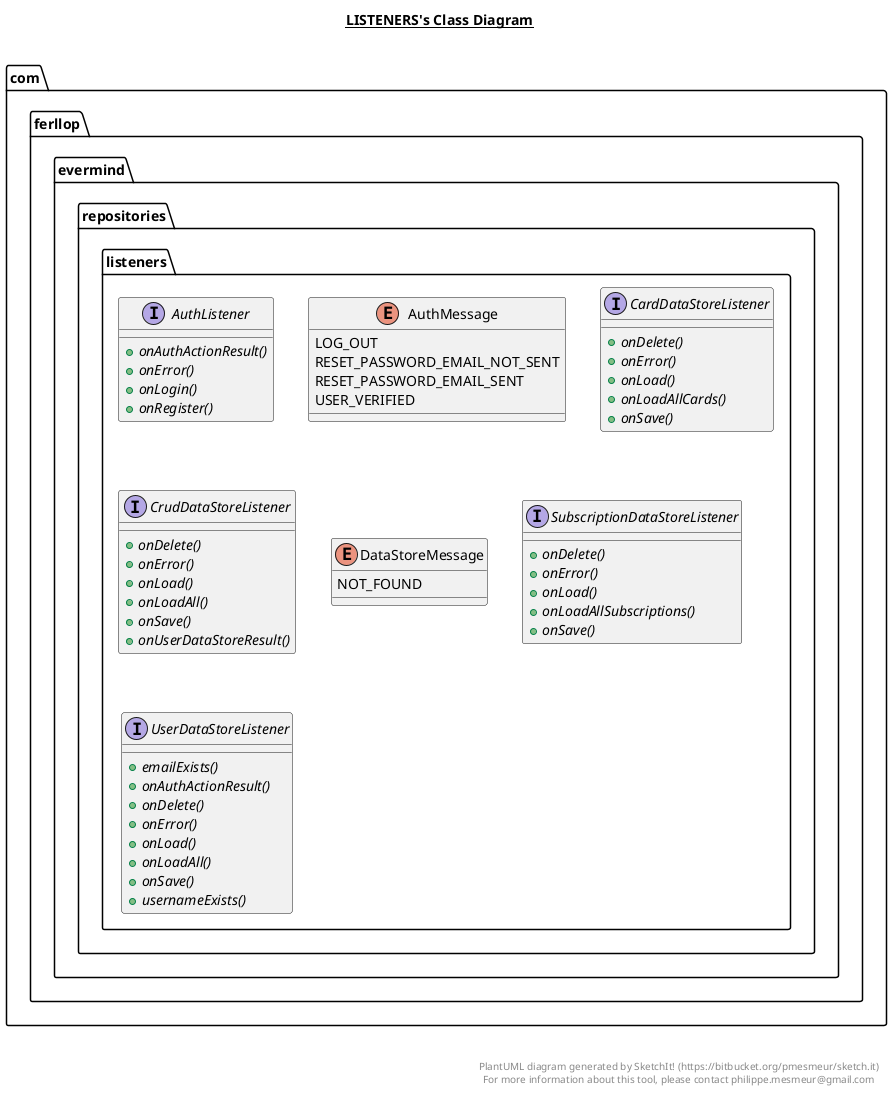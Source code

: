 @startuml

title __LISTENERS's Class Diagram__\n

  namespace com.ferllop.evermind {
    namespace repositories {
      namespace listeners {
        interface com.ferllop.evermind.repositories.listeners.AuthListener {
            {abstract} + onAuthActionResult()
            {abstract} + onError()
            {abstract} + onLogin()
            {abstract} + onRegister()
        }
      }
    }
  }
  

  namespace com.ferllop.evermind {
    namespace repositories {
      namespace listeners {
        enum AuthMessage {
          LOG_OUT
          RESET_PASSWORD_EMAIL_NOT_SENT
          RESET_PASSWORD_EMAIL_SENT
          USER_VERIFIED
        }
      }
    }
  }
  

  namespace com.ferllop.evermind {
    namespace repositories {
      namespace listeners {
        interface com.ferllop.evermind.repositories.listeners.CardDataStoreListener {
            {abstract} + onDelete()
            {abstract} + onError()
            {abstract} + onLoad()
            {abstract} + onLoadAllCards()
            {abstract} + onSave()
        }
      }
    }
  }
  

  namespace com.ferllop.evermind {
    namespace repositories {
      namespace listeners {
        interface com.ferllop.evermind.repositories.listeners.CrudDataStoreListener {
            {abstract} + onDelete()
            {abstract} + onError()
            {abstract} + onLoad()
            {abstract} + onLoadAll()
            {abstract} + onSave()
            {abstract} + onUserDataStoreResult()
        }
      }
    }
  }
  

  namespace com.ferllop.evermind {
    namespace repositories {
      namespace listeners {
        enum DataStoreMessage {
          NOT_FOUND
        }
      }
    }
  }
  

  namespace com.ferllop.evermind {
    namespace repositories {
      namespace listeners {
        interface com.ferllop.evermind.repositories.listeners.SubscriptionDataStoreListener {
            {abstract} + onDelete()
            {abstract} + onError()
            {abstract} + onLoad()
            {abstract} + onLoadAllSubscriptions()
            {abstract} + onSave()
        }
      }
    }
  }
  

  namespace com.ferllop.evermind {
    namespace repositories {
      namespace listeners {
        interface com.ferllop.evermind.repositories.listeners.UserDataStoreListener {
            {abstract} + emailExists()
            {abstract} + onAuthActionResult()
            {abstract} + onDelete()
            {abstract} + onError()
            {abstract} + onLoad()
            {abstract} + onLoadAll()
            {abstract} + onSave()
            {abstract} + usernameExists()
        }
      }
    }
  }
  



right footer


PlantUML diagram generated by SketchIt! (https://bitbucket.org/pmesmeur/sketch.it)
For more information about this tool, please contact philippe.mesmeur@gmail.com
endfooter

@enduml
